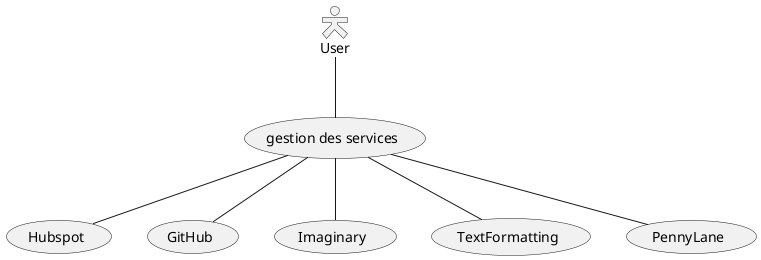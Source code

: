 @startuml "Servicemanaging"

skinparam actorStyle Hollow 

:User: as user

(gestion des services) as (servicemanaging)

(Hubspot) as (hubspot)
(GitHub) as (github)
(Imaginary) as (imaginary)
(TextFormatting) as (textformat)
(PennyLane) as (PennyLane)

user -- (servicemanaging)

(servicemanaging) -- (hubspot)
(servicemanaging) -- (github)
(servicemanaging) -- (imaginary)
(servicemanaging) -- (textformat)
(servicemanaging) -- (PennyLane)

@enduml